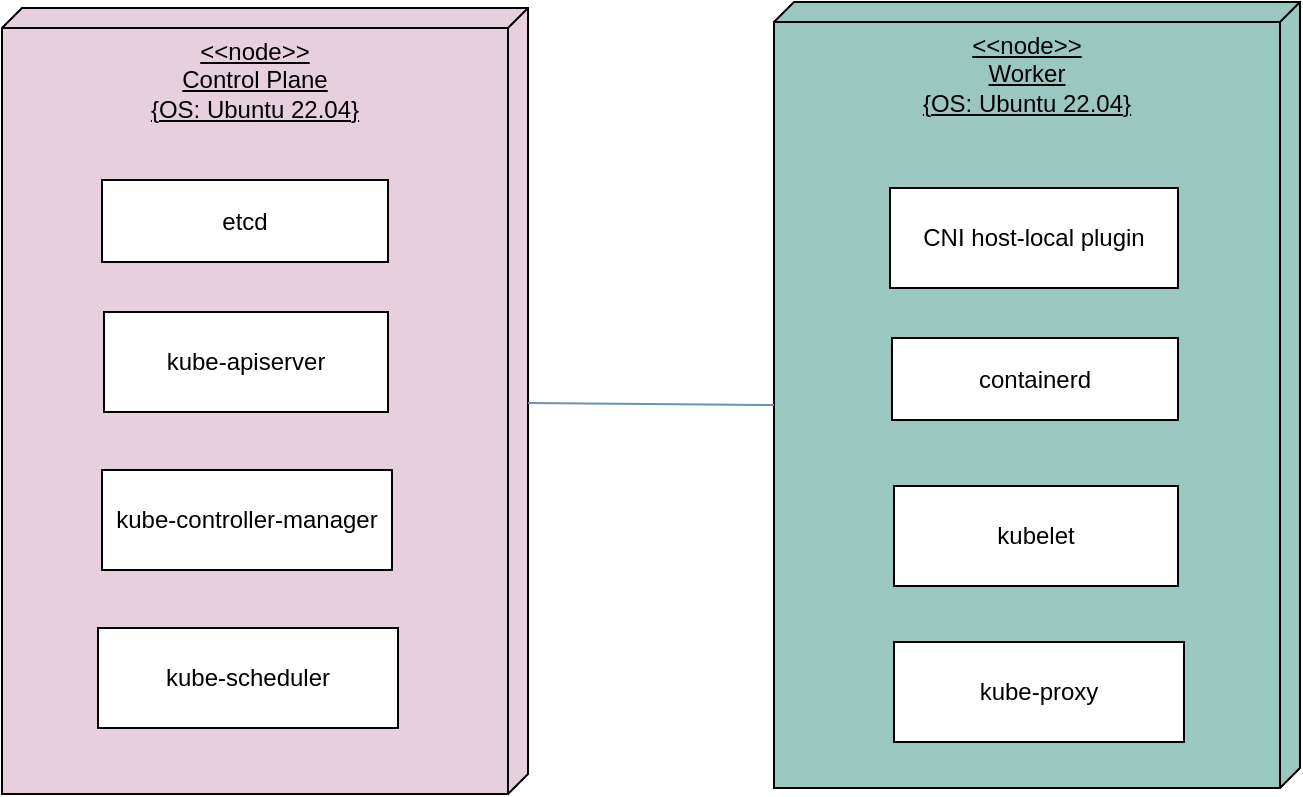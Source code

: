 <mxfile version="26.0.5">
  <diagram id="j1X-eAvDt8CTZ1SDDT0n" name="Page-1">
    <mxGraphModel dx="1562" dy="881" grid="0" gridSize="10" guides="1" tooltips="1" connect="1" arrows="1" fold="1" page="1" pageScale="1" pageWidth="850" pageHeight="1100" math="0" shadow="0">
      <root>
        <mxCell id="0" />
        <mxCell id="1" parent="0" />
        <mxCell id="9mZy5AXEd6ZlT_z5ThXT-1" value="&lt;div&gt;&amp;lt;&amp;lt;node&amp;gt;&amp;gt;&lt;/div&gt;Control Plane&lt;div&gt;{OS: Ubuntu 22.04}&lt;/div&gt;" style="verticalAlign=top;align=center;spacingTop=8;spacingLeft=2;spacingRight=12;shape=cube;size=10;direction=south;fontStyle=4;html=1;whiteSpace=wrap;fillColor=#E6D0DE;" parent="1" vertex="1">
          <mxGeometry x="129" y="413" width="263" height="393" as="geometry" />
        </mxCell>
        <mxCell id="9mZy5AXEd6ZlT_z5ThXT-2" value="etcd" style="html=1;whiteSpace=wrap;" parent="1" vertex="1">
          <mxGeometry x="179" y="499" width="143" height="41" as="geometry" />
        </mxCell>
        <mxCell id="9mZy5AXEd6ZlT_z5ThXT-3" value="kube-apiserver" style="html=1;whiteSpace=wrap;" parent="1" vertex="1">
          <mxGeometry x="180" y="565" width="142" height="50" as="geometry" />
        </mxCell>
        <mxCell id="9mZy5AXEd6ZlT_z5ThXT-4" value="&lt;div&gt;kube-controller-manager&lt;/div&gt;" style="html=1;whiteSpace=wrap;" parent="1" vertex="1">
          <mxGeometry x="179" y="644" width="145" height="50" as="geometry" />
        </mxCell>
        <mxCell id="9mZy5AXEd6ZlT_z5ThXT-5" value="kube-scheduler" style="html=1;whiteSpace=wrap;" parent="1" vertex="1">
          <mxGeometry x="177" y="723" width="150" height="50" as="geometry" />
        </mxCell>
        <mxCell id="9mZy5AXEd6ZlT_z5ThXT-7" value="&lt;div&gt;&amp;lt;&amp;lt;node&amp;gt;&amp;gt;&lt;/div&gt;Worker&lt;div&gt;{OS: Ubuntu 22.04}&lt;/div&gt;" style="verticalAlign=top;align=center;spacingTop=8;spacingLeft=2;spacingRight=12;shape=cube;size=10;direction=south;fontStyle=4;html=1;whiteSpace=wrap;fillColor=#9AC7BF;" parent="1" vertex="1">
          <mxGeometry x="515" y="410" width="263" height="393" as="geometry" />
        </mxCell>
        <mxCell id="9mZy5AXEd6ZlT_z5ThXT-8" value="containerd" style="html=1;whiteSpace=wrap;" parent="1" vertex="1">
          <mxGeometry x="574" y="578" width="143" height="41" as="geometry" />
        </mxCell>
        <mxCell id="9mZy5AXEd6ZlT_z5ThXT-9" value="kubelet" style="html=1;whiteSpace=wrap;" parent="1" vertex="1">
          <mxGeometry x="575" y="652" width="142" height="50" as="geometry" />
        </mxCell>
        <mxCell id="9mZy5AXEd6ZlT_z5ThXT-10" value="&lt;div&gt;kube-proxy&lt;/div&gt;" style="html=1;whiteSpace=wrap;" parent="1" vertex="1">
          <mxGeometry x="575" y="730" width="145" height="50" as="geometry" />
        </mxCell>
        <mxCell id="9mZy5AXEd6ZlT_z5ThXT-11" value="CNI host-local plugin" style="html=1;whiteSpace=wrap;" parent="1" vertex="1">
          <mxGeometry x="573" y="503" width="144" height="50" as="geometry" />
        </mxCell>
        <mxCell id="9mZy5AXEd6ZlT_z5ThXT-13" value="" style="endArrow=none;html=1;rounded=0;entryX=0;entryY=0;entryDx=201.5;entryDy=263;entryPerimeter=0;fillColor=#dae8fc;strokeColor=#6c8ebf;" parent="1" source="9mZy5AXEd6ZlT_z5ThXT-1" target="9mZy5AXEd6ZlT_z5ThXT-7" edge="1">
          <mxGeometry width="50" height="50" relative="1" as="geometry">
            <mxPoint x="503" y="521" as="sourcePoint" />
            <mxPoint x="553" y="471" as="targetPoint" />
          </mxGeometry>
        </mxCell>
      </root>
    </mxGraphModel>
  </diagram>
</mxfile>
